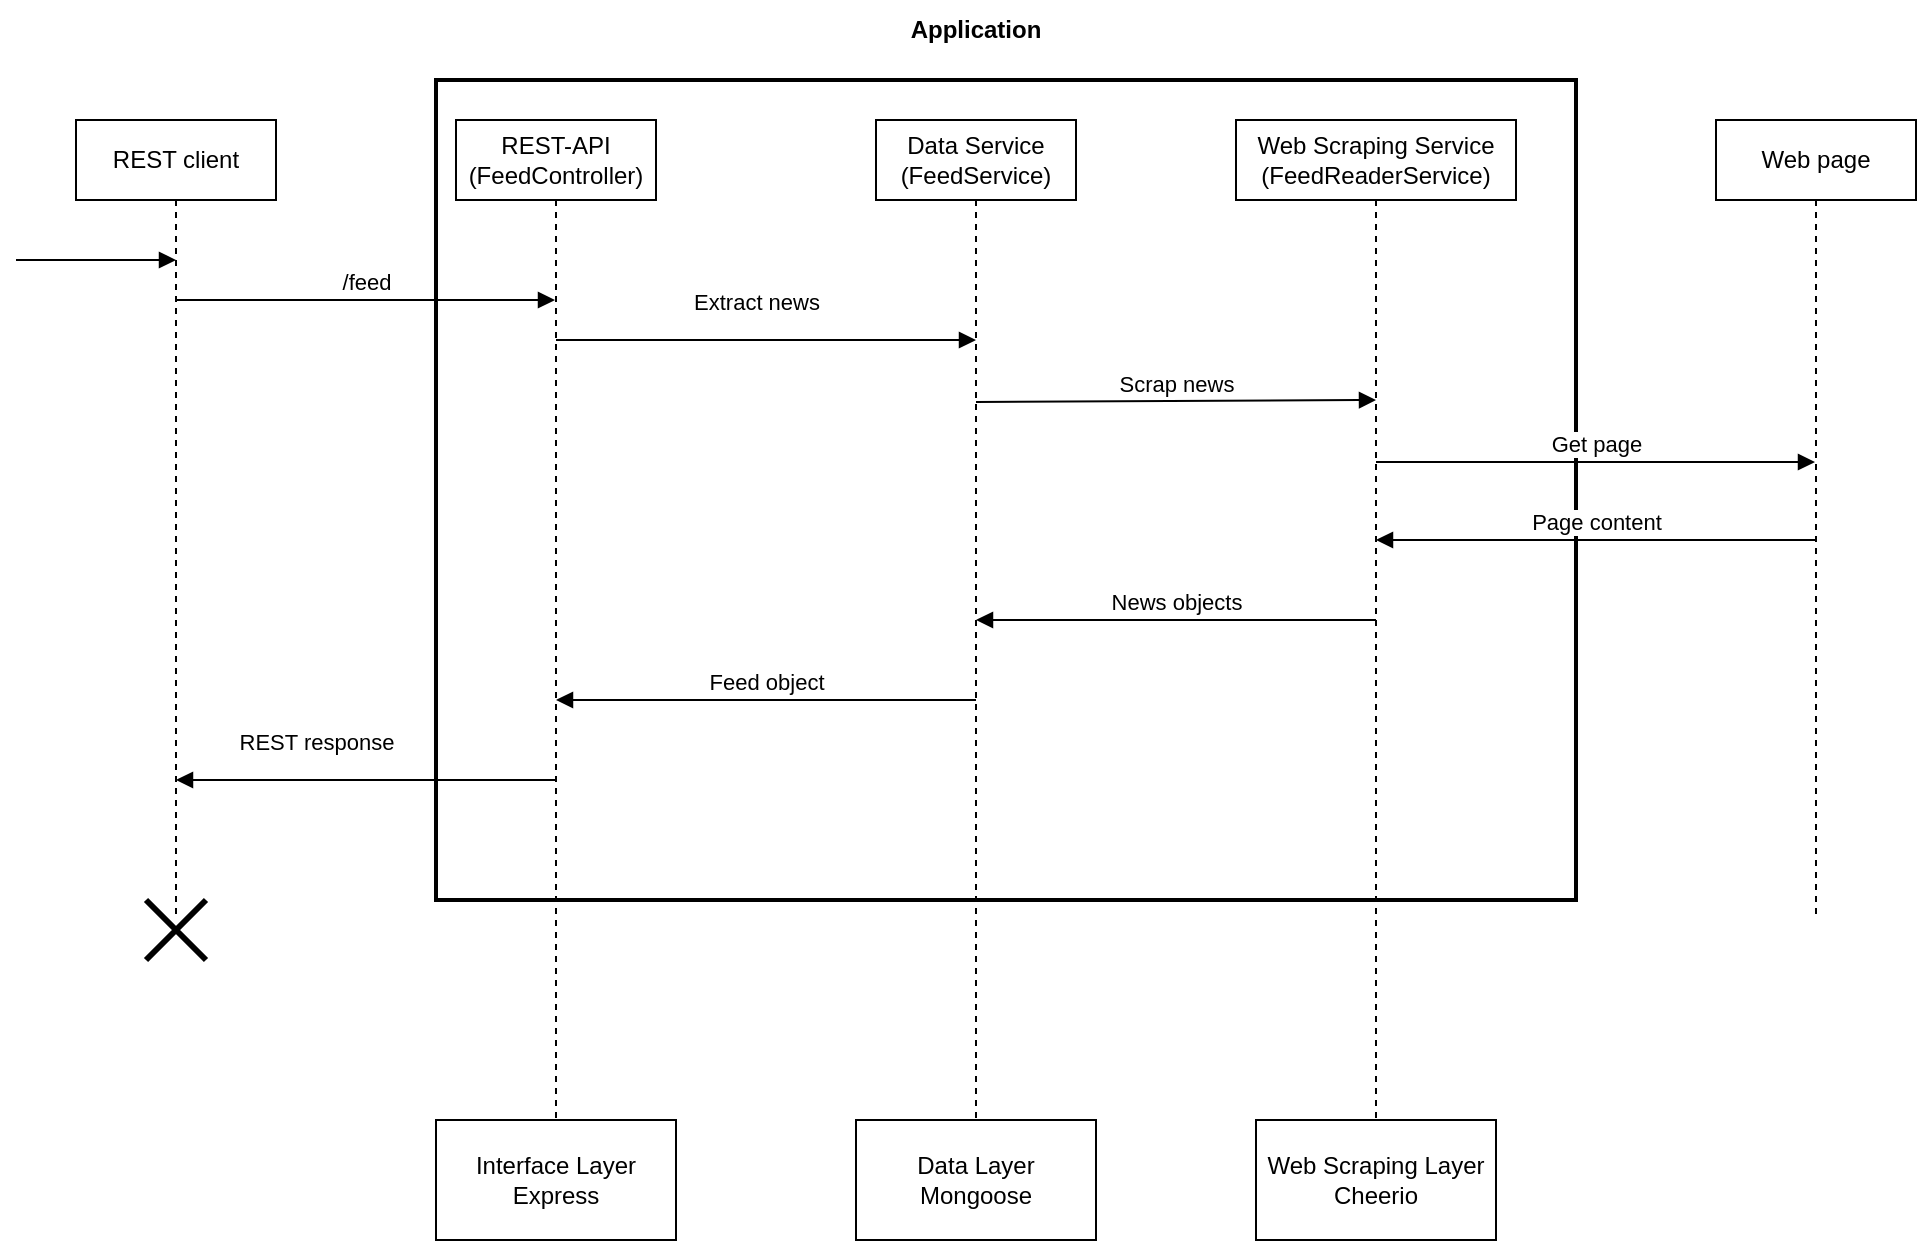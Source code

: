 <mxfile version="27.1.1">
  <diagram name="Page-1" id="nVaYFteq29Qod8nZuQbi">
    <mxGraphModel dx="2276" dy="761" grid="1" gridSize="10" guides="1" tooltips="1" connect="1" arrows="1" fold="1" page="1" pageScale="1" pageWidth="850" pageHeight="1100" math="0" shadow="0">
      <root>
        <mxCell id="0" />
        <mxCell id="1" parent="0" />
        <mxCell id="tsgmGJa1XhRt7jZv6oGx-22" value="" style="rounded=0;whiteSpace=wrap;html=1;fillColor=none;strokeWidth=2;" parent="1" vertex="1">
          <mxGeometry y="220" width="570" height="410" as="geometry" />
        </mxCell>
        <mxCell id="tsgmGJa1XhRt7jZv6oGx-1" value="REST client" style="shape=umlLifeline;perimeter=lifelinePerimeter;whiteSpace=wrap;html=1;container=1;dropTarget=0;collapsible=0;recursiveResize=0;outlineConnect=0;portConstraint=eastwest;newEdgeStyle={&quot;curved&quot;:0,&quot;rounded&quot;:0};" parent="1" vertex="1">
          <mxGeometry x="-180" y="240" width="100" height="400" as="geometry" />
        </mxCell>
        <mxCell id="tsgmGJa1XhRt7jZv6oGx-2" value="REST-API&lt;div&gt;(FeedController)&lt;/div&gt;" style="shape=umlLifeline;perimeter=lifelinePerimeter;whiteSpace=wrap;html=1;container=1;dropTarget=0;collapsible=0;recursiveResize=0;outlineConnect=0;portConstraint=eastwest;newEdgeStyle={&quot;curved&quot;:0,&quot;rounded&quot;:0};" parent="1" vertex="1">
          <mxGeometry x="10" y="240" width="100" height="500" as="geometry" />
        </mxCell>
        <mxCell id="tsgmGJa1XhRt7jZv6oGx-3" value="Data Service (FeedService)" style="shape=umlLifeline;perimeter=lifelinePerimeter;whiteSpace=wrap;html=1;container=1;dropTarget=0;collapsible=0;recursiveResize=0;outlineConnect=0;portConstraint=eastwest;newEdgeStyle={&quot;curved&quot;:0,&quot;rounded&quot;:0};" parent="1" vertex="1">
          <mxGeometry x="220" y="240" width="100" height="500" as="geometry" />
        </mxCell>
        <mxCell id="tsgmGJa1XhRt7jZv6oGx-4" value="Web Scraping Service (FeedReaderService)" style="shape=umlLifeline;perimeter=lifelinePerimeter;whiteSpace=wrap;html=1;container=1;dropTarget=0;collapsible=0;recursiveResize=0;outlineConnect=0;portConstraint=eastwest;newEdgeStyle={&quot;curved&quot;:0,&quot;rounded&quot;:0};" parent="1" vertex="1">
          <mxGeometry x="400" y="240" width="140" height="500" as="geometry" />
        </mxCell>
        <mxCell id="tsgmGJa1XhRt7jZv6oGx-5" value="Web page" style="shape=umlLifeline;perimeter=lifelinePerimeter;whiteSpace=wrap;html=1;container=1;dropTarget=0;collapsible=0;recursiveResize=0;outlineConnect=0;portConstraint=eastwest;newEdgeStyle={&quot;curved&quot;:0,&quot;rounded&quot;:0};" parent="1" vertex="1">
          <mxGeometry x="640" y="240" width="100" height="400" as="geometry" />
        </mxCell>
        <mxCell id="tsgmGJa1XhRt7jZv6oGx-6" value="" style="html=1;verticalAlign=bottom;endArrow=block;curved=0;rounded=0;" parent="1" edge="1">
          <mxGeometry width="80" relative="1" as="geometry">
            <mxPoint x="-210" y="310" as="sourcePoint" />
            <mxPoint x="-130" y="310" as="targetPoint" />
          </mxGeometry>
        </mxCell>
        <mxCell id="tsgmGJa1XhRt7jZv6oGx-7" value="/feed" style="html=1;verticalAlign=bottom;endArrow=block;curved=0;rounded=0;" parent="1" target="tsgmGJa1XhRt7jZv6oGx-2" edge="1">
          <mxGeometry width="80" relative="1" as="geometry">
            <mxPoint x="-130" y="330" as="sourcePoint" />
            <mxPoint x="-50" y="330" as="targetPoint" />
          </mxGeometry>
        </mxCell>
        <mxCell id="tsgmGJa1XhRt7jZv6oGx-8" value="Extract news" style="html=1;verticalAlign=bottom;endArrow=block;curved=0;rounded=0;" parent="1" edge="1">
          <mxGeometry x="-0.048" y="10" width="80" relative="1" as="geometry">
            <mxPoint x="60" y="350" as="sourcePoint" />
            <mxPoint x="270" y="350" as="targetPoint" />
            <mxPoint as="offset" />
          </mxGeometry>
        </mxCell>
        <mxCell id="tsgmGJa1XhRt7jZv6oGx-10" value="Get page" style="html=1;verticalAlign=bottom;endArrow=block;curved=0;rounded=0;" parent="1" edge="1" target="tsgmGJa1XhRt7jZv6oGx-5">
          <mxGeometry width="80" relative="1" as="geometry">
            <mxPoint x="470" y="411" as="sourcePoint" />
            <mxPoint x="719.5" y="411" as="targetPoint" />
          </mxGeometry>
        </mxCell>
        <mxCell id="tsgmGJa1XhRt7jZv6oGx-11" value="Page content" style="html=1;verticalAlign=bottom;endArrow=block;curved=0;rounded=0;" parent="1" target="tsgmGJa1XhRt7jZv6oGx-4" edge="1">
          <mxGeometry width="80" relative="1" as="geometry">
            <mxPoint x="690" y="450" as="sourcePoint" />
            <mxPoint x="630" y="450" as="targetPoint" />
          </mxGeometry>
        </mxCell>
        <mxCell id="tsgmGJa1XhRt7jZv6oGx-12" value="News objects" style="html=1;verticalAlign=bottom;endArrow=block;curved=0;rounded=0;" parent="1" edge="1">
          <mxGeometry width="80" relative="1" as="geometry">
            <mxPoint x="470" y="490" as="sourcePoint" />
            <mxPoint x="270" y="490" as="targetPoint" />
          </mxGeometry>
        </mxCell>
        <mxCell id="tsgmGJa1XhRt7jZv6oGx-13" value="Feed object" style="html=1;verticalAlign=bottom;endArrow=block;curved=0;rounded=0;" parent="1" edge="1">
          <mxGeometry width="80" relative="1" as="geometry">
            <mxPoint x="270" y="530" as="sourcePoint" />
            <mxPoint x="60" y="530" as="targetPoint" />
          </mxGeometry>
        </mxCell>
        <mxCell id="tsgmGJa1XhRt7jZv6oGx-14" value="REST response" style="html=1;verticalAlign=bottom;endArrow=block;curved=0;rounded=0;" parent="1" edge="1">
          <mxGeometry x="0.263" y="-10" width="80" relative="1" as="geometry">
            <mxPoint x="60" y="570" as="sourcePoint" />
            <mxPoint x="-130" y="570" as="targetPoint" />
            <mxPoint as="offset" />
          </mxGeometry>
        </mxCell>
        <mxCell id="tsgmGJa1XhRt7jZv6oGx-15" value="" style="shape=umlDestroy;whiteSpace=wrap;html=1;strokeWidth=3;targetShapes=umlLifeline;" parent="1" vertex="1">
          <mxGeometry x="-145" y="630" width="30" height="30" as="geometry" />
        </mxCell>
        <mxCell id="tsgmGJa1XhRt7jZv6oGx-19" value="Interface Layer Express" style="rounded=0;whiteSpace=wrap;html=1;" parent="1" vertex="1">
          <mxGeometry y="740" width="120" height="60" as="geometry" />
        </mxCell>
        <mxCell id="tsgmGJa1XhRt7jZv6oGx-20" value="Data Layer Mongoose" style="rounded=0;whiteSpace=wrap;html=1;" parent="1" vertex="1">
          <mxGeometry x="210" y="740" width="120" height="60" as="geometry" />
        </mxCell>
        <mxCell id="tsgmGJa1XhRt7jZv6oGx-21" value="Web Scraping Layer Cheerio" style="rounded=0;whiteSpace=wrap;html=1;" parent="1" vertex="1">
          <mxGeometry x="410" y="740" width="120" height="60" as="geometry" />
        </mxCell>
        <mxCell id="tsgmGJa1XhRt7jZv6oGx-23" value="&lt;b&gt;Application&lt;/b&gt;" style="text;html=1;align=center;verticalAlign=middle;whiteSpace=wrap;rounded=0;" parent="1" vertex="1">
          <mxGeometry x="240" y="180" width="60" height="30" as="geometry" />
        </mxCell>
        <mxCell id="3dTNvTB1We5DlGnSc9g1-1" value="Scrap news" style="html=1;verticalAlign=bottom;endArrow=block;curved=0;rounded=0;" edge="1" parent="1">
          <mxGeometry width="80" relative="1" as="geometry">
            <mxPoint x="270" y="381" as="sourcePoint" />
            <mxPoint x="470" y="380" as="targetPoint" />
          </mxGeometry>
        </mxCell>
      </root>
    </mxGraphModel>
  </diagram>
</mxfile>
